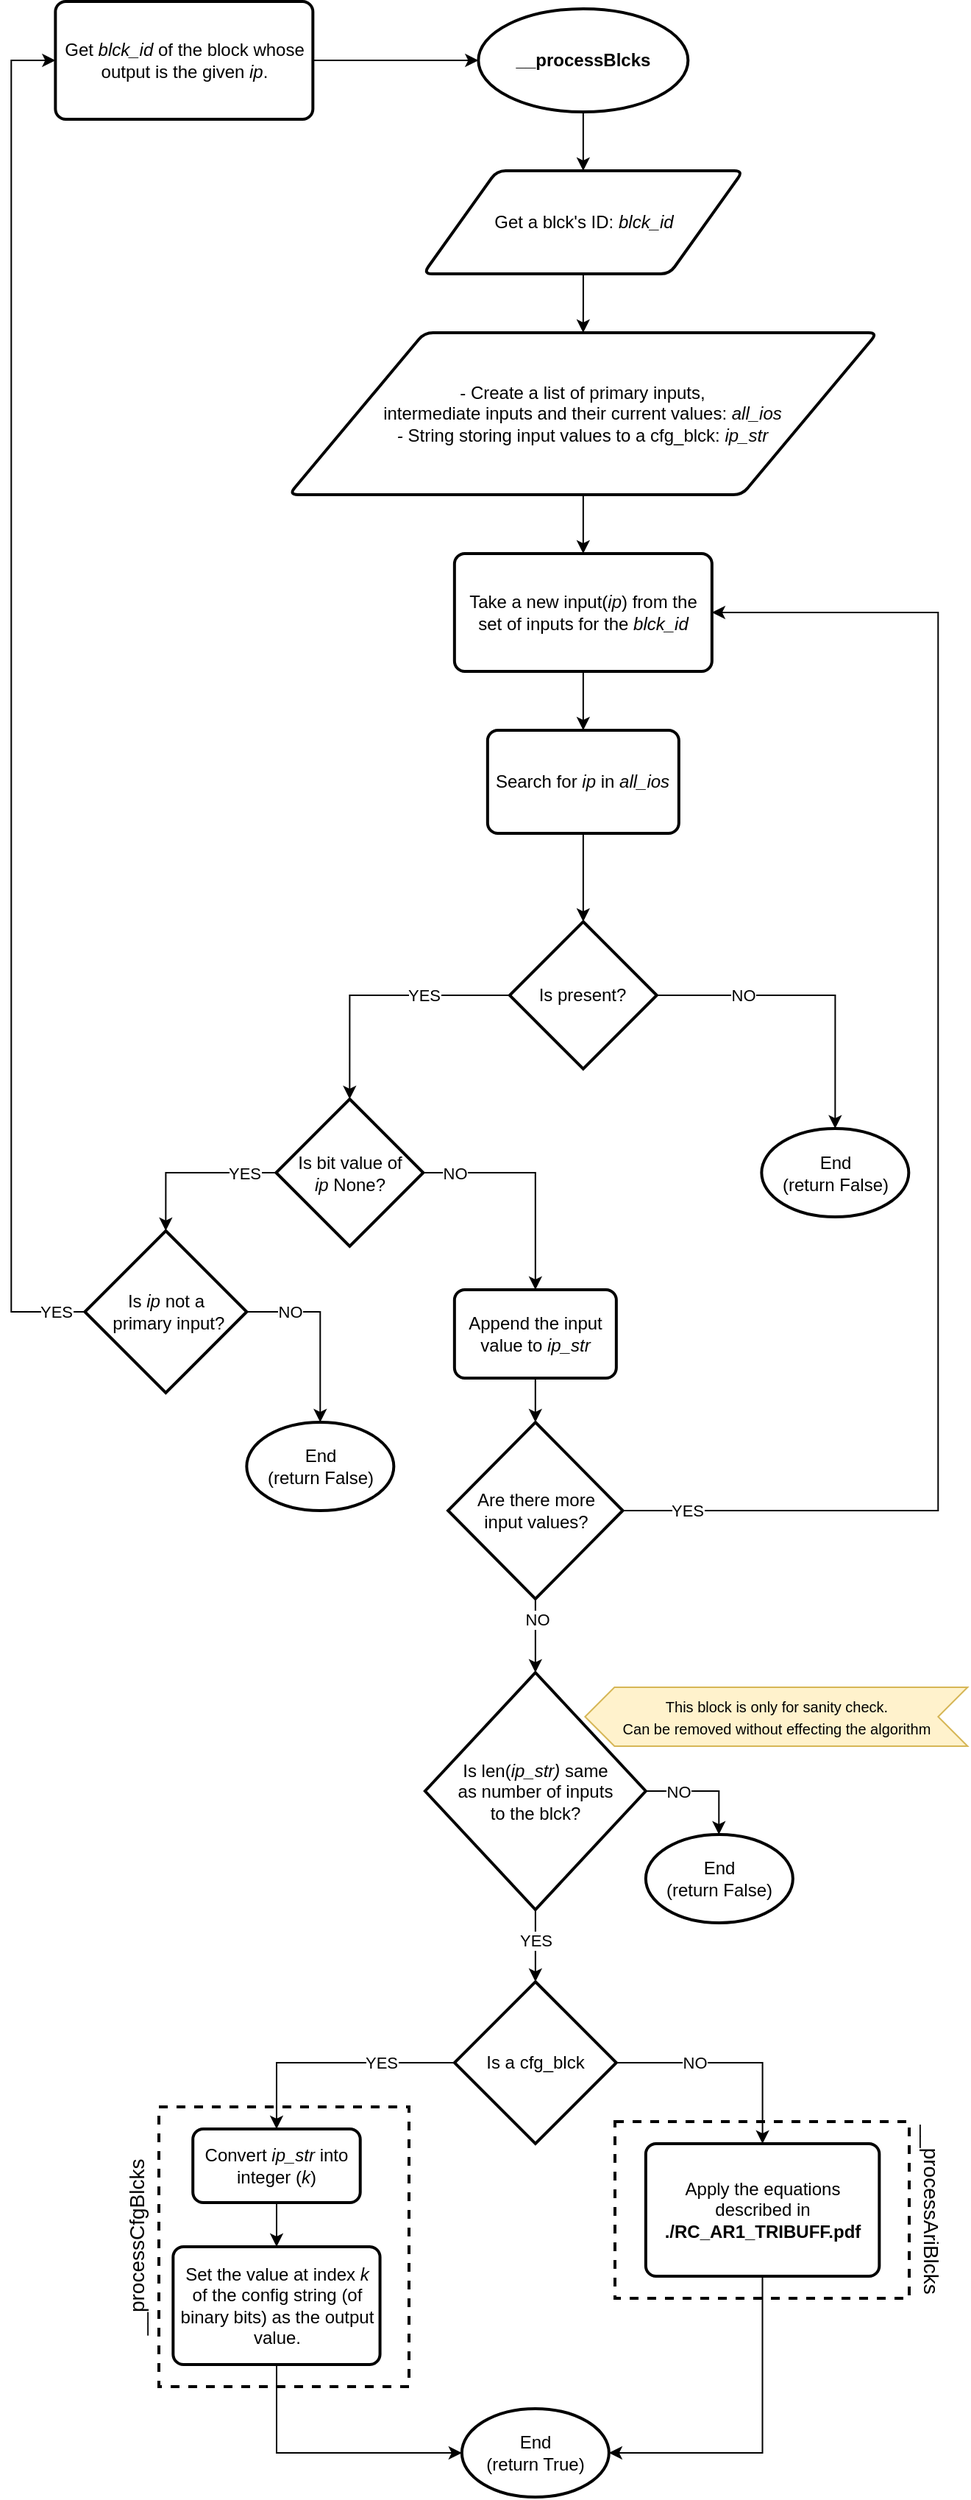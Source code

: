 <mxfile version="14.4.7" type="device"><diagram id="PqffA4sHs39sy18zd0r5" name="Page-1"><mxGraphModel dx="916" dy="620" grid="1" gridSize="10" guides="1" tooltips="1" connect="1" arrows="1" fold="1" page="1" pageScale="1" pageWidth="1654" pageHeight="2336" math="0" shadow="0"><root><mxCell id="0"/><mxCell id="1" parent="0"/><mxCell id="kqHenu5LOFP90WacF13M-14" value="" style="rounded=0;whiteSpace=wrap;html=1;fillColor=none;dashed=1;strokeWidth=2;" vertex="1" parent="1"><mxGeometry x="570" y="1720" width="170" height="190" as="geometry"/></mxCell><mxCell id="EL5KBVJsYDFG2hEvHR7j-25" value="" style="edgeStyle=orthogonalEdgeStyle;rounded=0;orthogonalLoop=1;jettySize=auto;html=1;" parent="1" source="EL5KBVJsYDFG2hEvHR7j-1" target="EL5KBVJsYDFG2hEvHR7j-21" edge="1"><mxGeometry relative="1" as="geometry"/></mxCell><mxCell id="EL5KBVJsYDFG2hEvHR7j-1" value="&lt;b&gt;__processBlcks&lt;/b&gt;" style="strokeWidth=2;html=1;shape=mxgraph.flowchart.start_1;whiteSpace=wrap;" parent="1" vertex="1"><mxGeometry x="787.17" y="295" width="142.5" height="70" as="geometry"/></mxCell><mxCell id="EL5KBVJsYDFG2hEvHR7j-28" value="" style="edgeStyle=orthogonalEdgeStyle;rounded=0;orthogonalLoop=1;jettySize=auto;html=1;" parent="1" source="EL5KBVJsYDFG2hEvHR7j-3" target="EL5KBVJsYDFG2hEvHR7j-6" edge="1"><mxGeometry relative="1" as="geometry"/></mxCell><mxCell id="EL5KBVJsYDFG2hEvHR7j-3" value="Take a new input(&lt;i&gt;ip&lt;/i&gt;) from the set of inputs for the &lt;i&gt;blck_id&lt;/i&gt;" style="rounded=1;whiteSpace=wrap;html=1;absoluteArcSize=1;arcSize=14;strokeWidth=2;" parent="1" vertex="1"><mxGeometry x="770.92" y="665" width="175" height="80" as="geometry"/></mxCell><mxCell id="EL5KBVJsYDFG2hEvHR7j-29" value="" style="edgeStyle=orthogonalEdgeStyle;rounded=0;orthogonalLoop=1;jettySize=auto;html=1;" parent="1" source="EL5KBVJsYDFG2hEvHR7j-6" target="EL5KBVJsYDFG2hEvHR7j-7" edge="1"><mxGeometry relative="1" as="geometry"/></mxCell><mxCell id="EL5KBVJsYDFG2hEvHR7j-6" value="Search for &lt;i&gt;ip&lt;/i&gt;&amp;nbsp;in &lt;i&gt;all_ios&lt;/i&gt;" style="rounded=1;whiteSpace=wrap;html=1;absoluteArcSize=1;arcSize=14;strokeWidth=2;" parent="1" vertex="1"><mxGeometry x="793.42" y="785" width="130" height="70" as="geometry"/></mxCell><mxCell id="EL5KBVJsYDFG2hEvHR7j-12" style="edgeStyle=orthogonalEdgeStyle;rounded=0;orthogonalLoop=1;jettySize=auto;html=1;entryX=0.5;entryY=0;entryDx=0;entryDy=0;entryPerimeter=0;" parent="1" source="EL5KBVJsYDFG2hEvHR7j-7" target="EL5KBVJsYDFG2hEvHR7j-31" edge="1"><mxGeometry relative="1" as="geometry"/></mxCell><mxCell id="EL5KBVJsYDFG2hEvHR7j-13" value="YES" style="edgeLabel;html=1;align=center;verticalAlign=middle;resizable=0;points=[];" parent="EL5KBVJsYDFG2hEvHR7j-12" vertex="1" connectable="0"><mxGeometry x="-0.317" y="-2" relative="1" as="geometry"><mxPoint x="2.43" y="2" as="offset"/></mxGeometry></mxCell><mxCell id="EL5KBVJsYDFG2hEvHR7j-17" style="edgeStyle=orthogonalEdgeStyle;rounded=0;orthogonalLoop=1;jettySize=auto;html=1;entryX=0.5;entryY=0;entryDx=0;entryDy=0;entryPerimeter=0;" parent="1" source="EL5KBVJsYDFG2hEvHR7j-7" target="EL5KBVJsYDFG2hEvHR7j-42" edge="1"><mxGeometry relative="1" as="geometry"><mxPoint x="1089.67" y="955" as="targetPoint"/></mxGeometry></mxCell><mxCell id="EL5KBVJsYDFG2hEvHR7j-18" value="NO" style="edgeLabel;html=1;align=center;verticalAlign=middle;resizable=0;points=[];" parent="EL5KBVJsYDFG2hEvHR7j-17" vertex="1" connectable="0"><mxGeometry x="-0.349" y="-1" relative="1" as="geometry"><mxPoint x="-10.66" y="-1" as="offset"/></mxGeometry></mxCell><mxCell id="EL5KBVJsYDFG2hEvHR7j-7" value="Is present?" style="strokeWidth=2;html=1;shape=mxgraph.flowchart.decision;whiteSpace=wrap;" parent="1" vertex="1"><mxGeometry x="808.42" y="915" width="100" height="100" as="geometry"/></mxCell><mxCell id="EL5KBVJsYDFG2hEvHR7j-27" value="" style="edgeStyle=orthogonalEdgeStyle;rounded=0;orthogonalLoop=1;jettySize=auto;html=1;" parent="1" source="EL5KBVJsYDFG2hEvHR7j-9" target="EL5KBVJsYDFG2hEvHR7j-3" edge="1"><mxGeometry relative="1" as="geometry"/></mxCell><mxCell id="EL5KBVJsYDFG2hEvHR7j-9" value="&lt;span&gt;- Create a list of primary inputs,&lt;br&gt;intermediate inputs and their current values:&amp;nbsp;&lt;/span&gt;&lt;i&gt;all_ios&lt;br&gt;- &lt;/i&gt;String storing input values to a cfg_blck: &lt;i&gt;ip_str&lt;/i&gt;" style="shape=parallelogram;html=1;strokeWidth=2;perimeter=parallelogramPerimeter;whiteSpace=wrap;rounded=1;arcSize=12;size=0.23;align=center;" parent="1" vertex="1"><mxGeometry x="658.42" y="515" width="400" height="110" as="geometry"/></mxCell><mxCell id="EL5KBVJsYDFG2hEvHR7j-45" value="" style="edgeStyle=orthogonalEdgeStyle;rounded=0;orthogonalLoop=1;jettySize=auto;html=1;" parent="1" source="EL5KBVJsYDFG2hEvHR7j-10" target="EL5KBVJsYDFG2hEvHR7j-44" edge="1"><mxGeometry relative="1" as="geometry"/></mxCell><mxCell id="EL5KBVJsYDFG2hEvHR7j-10" value="Append the input value to &lt;i&gt;ip_str&lt;/i&gt;" style="rounded=1;whiteSpace=wrap;html=1;absoluteArcSize=1;arcSize=14;strokeWidth=2;" parent="1" vertex="1"><mxGeometry x="770.92" y="1165" width="110" height="60" as="geometry"/></mxCell><mxCell id="EL5KBVJsYDFG2hEvHR7j-38" style="edgeStyle=orthogonalEdgeStyle;rounded=0;orthogonalLoop=1;jettySize=auto;html=1;entryX=0.5;entryY=0;entryDx=0;entryDy=0;entryPerimeter=0;" parent="1" source="EL5KBVJsYDFG2hEvHR7j-14" target="EL5KBVJsYDFG2hEvHR7j-15" edge="1"><mxGeometry relative="1" as="geometry"><Array as="points"><mxPoint x="679.67" y="1180"/><mxPoint x="679.67" y="1255"/></Array></mxGeometry></mxCell><mxCell id="EL5KBVJsYDFG2hEvHR7j-39" value="NO" style="edgeLabel;html=1;align=center;verticalAlign=middle;resizable=0;points=[];" parent="EL5KBVJsYDFG2hEvHR7j-38" vertex="1" connectable="0"><mxGeometry x="-0.259" y="-1" relative="1" as="geometry"><mxPoint x="-17.13" y="-0.94" as="offset"/></mxGeometry></mxCell><mxCell id="EL5KBVJsYDFG2hEvHR7j-14" value="Is &lt;i&gt;ip&lt;/i&gt;&amp;nbsp;not a&lt;br&gt;&amp;nbsp;primary input?" style="strokeWidth=2;html=1;shape=mxgraph.flowchart.decision;whiteSpace=wrap;" parent="1" vertex="1"><mxGeometry x="519.67" y="1125" width="110" height="110" as="geometry"/></mxCell><mxCell id="EL5KBVJsYDFG2hEvHR7j-15" value="End&lt;br&gt;(return False)" style="strokeWidth=2;html=1;shape=mxgraph.flowchart.start_1;whiteSpace=wrap;" parent="1" vertex="1"><mxGeometry x="629.67" y="1255" width="100" height="60" as="geometry"/></mxCell><mxCell id="EL5KBVJsYDFG2hEvHR7j-26" value="" style="edgeStyle=orthogonalEdgeStyle;rounded=0;orthogonalLoop=1;jettySize=auto;html=1;" parent="1" source="EL5KBVJsYDFG2hEvHR7j-21" target="EL5KBVJsYDFG2hEvHR7j-9" edge="1"><mxGeometry relative="1" as="geometry"/></mxCell><mxCell id="EL5KBVJsYDFG2hEvHR7j-21" value="Get a blck's ID: &lt;i&gt;blck_id&lt;/i&gt;" style="shape=parallelogram;html=1;strokeWidth=2;perimeter=parallelogramPerimeter;whiteSpace=wrap;rounded=1;arcSize=12;size=0.23;" parent="1" vertex="1"><mxGeometry x="749.67" y="405" width="217.5" height="70" as="geometry"/></mxCell><mxCell id="EL5KBVJsYDFG2hEvHR7j-33" style="edgeStyle=orthogonalEdgeStyle;rounded=0;orthogonalLoop=1;jettySize=auto;html=1;exitX=0;exitY=0.5;exitDx=0;exitDy=0;exitPerimeter=0;entryX=0.5;entryY=0;entryDx=0;entryDy=0;entryPerimeter=0;" parent="1" source="EL5KBVJsYDFG2hEvHR7j-31" target="EL5KBVJsYDFG2hEvHR7j-14" edge="1"><mxGeometry relative="1" as="geometry"><mxPoint x="569.67" y="1135" as="targetPoint"/><Array as="points"><mxPoint x="574.67" y="1085"/></Array></mxGeometry></mxCell><mxCell id="EL5KBVJsYDFG2hEvHR7j-34" value="YES" style="edgeLabel;html=1;align=center;verticalAlign=middle;resizable=0;points=[];" parent="EL5KBVJsYDFG2hEvHR7j-33" vertex="1" connectable="0"><mxGeometry x="-0.301" y="-1" relative="1" as="geometry"><mxPoint x="17.65" y="1.02" as="offset"/></mxGeometry></mxCell><mxCell id="EL5KBVJsYDFG2hEvHR7j-35" style="edgeStyle=orthogonalEdgeStyle;rounded=0;orthogonalLoop=1;jettySize=auto;html=1;entryX=0.5;entryY=0;entryDx=0;entryDy=0;" parent="1" source="EL5KBVJsYDFG2hEvHR7j-31" target="EL5KBVJsYDFG2hEvHR7j-10" edge="1"><mxGeometry relative="1" as="geometry"><mxPoint x="839.67" y="1085" as="targetPoint"/><Array as="points"><mxPoint x="825.67" y="1085"/></Array></mxGeometry></mxCell><mxCell id="EL5KBVJsYDFG2hEvHR7j-36" value="NO" style="edgeLabel;html=1;align=center;verticalAlign=middle;resizable=0;points=[];" parent="EL5KBVJsYDFG2hEvHR7j-35" vertex="1" connectable="0"><mxGeometry x="-0.1" y="-2" relative="1" as="geometry"><mxPoint x="-49.34" y="-1.97" as="offset"/></mxGeometry></mxCell><mxCell id="EL5KBVJsYDFG2hEvHR7j-31" value="Is bit value of &lt;i&gt;ip&lt;/i&gt;&amp;nbsp;None?" style="strokeWidth=2;html=1;shape=mxgraph.flowchart.decision;whiteSpace=wrap;" parent="1" vertex="1"><mxGeometry x="649.67" y="1035.5" width="100" height="100" as="geometry"/></mxCell><mxCell id="EL5KBVJsYDFG2hEvHR7j-42" value="End&lt;br&gt;(return False)" style="strokeWidth=2;html=1;shape=mxgraph.flowchart.start_1;whiteSpace=wrap;" parent="1" vertex="1"><mxGeometry x="979.67" y="1055.5" width="100" height="60" as="geometry"/></mxCell><mxCell id="EL5KBVJsYDFG2hEvHR7j-53" value="" style="edgeStyle=orthogonalEdgeStyle;rounded=0;orthogonalLoop=1;jettySize=auto;html=1;entryX=0.5;entryY=0;entryDx=0;entryDy=0;entryPerimeter=0;" parent="1" source="EL5KBVJsYDFG2hEvHR7j-43" target="kqHenu5LOFP90WacF13M-7" edge="1"><mxGeometry relative="1" as="geometry"><mxPoint x="825.67" y="1635" as="targetPoint"/></mxGeometry></mxCell><mxCell id="EL5KBVJsYDFG2hEvHR7j-54" value="YES" style="edgeLabel;html=1;align=center;verticalAlign=middle;resizable=0;points=[];" parent="EL5KBVJsYDFG2hEvHR7j-53" vertex="1" connectable="0"><mxGeometry x="-0.137" relative="1" as="geometry"><mxPoint as="offset"/></mxGeometry></mxCell><mxCell id="EL5KBVJsYDFG2hEvHR7j-56" style="edgeStyle=orthogonalEdgeStyle;rounded=0;orthogonalLoop=1;jettySize=auto;html=1;" parent="1" source="EL5KBVJsYDFG2hEvHR7j-43" target="EL5KBVJsYDFG2hEvHR7j-55" edge="1"><mxGeometry relative="1" as="geometry"><Array as="points"><mxPoint x="950.67" y="1506"/></Array></mxGeometry></mxCell><mxCell id="EL5KBVJsYDFG2hEvHR7j-57" value="NO" style="edgeLabel;html=1;align=center;verticalAlign=middle;resizable=0;points=[];" parent="EL5KBVJsYDFG2hEvHR7j-56" vertex="1" connectable="0"><mxGeometry x="-0.452" relative="1" as="geometry"><mxPoint as="offset"/></mxGeometry></mxCell><mxCell id="EL5KBVJsYDFG2hEvHR7j-43" value="Is len(&lt;i&gt;ip_str) &lt;/i&gt;same &lt;br&gt;as number of inputs &lt;br&gt;to the blck?" style="strokeWidth=2;html=1;shape=mxgraph.flowchart.decision;whiteSpace=wrap;" parent="1" vertex="1"><mxGeometry x="750.93" y="1425" width="150" height="161" as="geometry"/></mxCell><mxCell id="EL5KBVJsYDFG2hEvHR7j-46" style="edgeStyle=orthogonalEdgeStyle;rounded=0;orthogonalLoop=1;jettySize=auto;html=1;entryX=1;entryY=0.5;entryDx=0;entryDy=0;" parent="1" source="EL5KBVJsYDFG2hEvHR7j-44" target="EL5KBVJsYDFG2hEvHR7j-3" edge="1"><mxGeometry relative="1" as="geometry"><Array as="points"><mxPoint x="1099.67" y="1315"/><mxPoint x="1099.67" y="705"/></Array></mxGeometry></mxCell><mxCell id="EL5KBVJsYDFG2hEvHR7j-47" value="YES" style="edgeLabel;html=1;align=center;verticalAlign=middle;resizable=0;points=[];" parent="EL5KBVJsYDFG2hEvHR7j-46" vertex="1" connectable="0"><mxGeometry x="-0.884" y="-2" relative="1" as="geometry"><mxPoint x="-12.63" y="-2" as="offset"/></mxGeometry></mxCell><mxCell id="EL5KBVJsYDFG2hEvHR7j-48" value="" style="edgeStyle=orthogonalEdgeStyle;rounded=0;orthogonalLoop=1;jettySize=auto;html=1;" parent="1" source="EL5KBVJsYDFG2hEvHR7j-44" target="EL5KBVJsYDFG2hEvHR7j-43" edge="1"><mxGeometry relative="1" as="geometry"/></mxCell><mxCell id="EL5KBVJsYDFG2hEvHR7j-49" value="NO" style="edgeLabel;html=1;align=center;verticalAlign=middle;resizable=0;points=[];" parent="EL5KBVJsYDFG2hEvHR7j-48" vertex="1" connectable="0"><mxGeometry x="-0.44" y="1" relative="1" as="geometry"><mxPoint as="offset"/></mxGeometry></mxCell><mxCell id="EL5KBVJsYDFG2hEvHR7j-44" value="Are there more&lt;br&gt;input values?" style="strokeWidth=2;html=1;shape=mxgraph.flowchart.decision;whiteSpace=wrap;" parent="1" vertex="1"><mxGeometry x="766.55" y="1255" width="118.75" height="120" as="geometry"/></mxCell><mxCell id="EL5KBVJsYDFG2hEvHR7j-51" value="&lt;span style=&quot;font-size: 10px&quot;&gt;This block is only for sanity check.&lt;/span&gt;&lt;br style=&quot;font-size: 10px&quot;&gt;&lt;span style=&quot;font-size: 10px&quot;&gt;Can be removed without effecting the algorithm&lt;/span&gt;" style="shape=step;perimeter=stepPerimeter;whiteSpace=wrap;html=1;fixedSize=1;size=20;flipV=1;flipH=1;fillColor=#fff2cc;strokeColor=#d6b656;" parent="1" vertex="1"><mxGeometry x="859.67" y="1435" width="260" height="40" as="geometry"/></mxCell><mxCell id="EL5KBVJsYDFG2hEvHR7j-55" value="End&lt;br&gt;(return False)" style="strokeWidth=2;html=1;shape=mxgraph.flowchart.start_1;whiteSpace=wrap;" parent="1" vertex="1"><mxGeometry x="900.93" y="1535" width="100" height="60" as="geometry"/></mxCell><mxCell id="EL5KBVJsYDFG2hEvHR7j-61" value="" style="edgeStyle=orthogonalEdgeStyle;rounded=0;orthogonalLoop=1;jettySize=auto;html=1;" parent="1" source="EL5KBVJsYDFG2hEvHR7j-58" target="EL5KBVJsYDFG2hEvHR7j-59" edge="1"><mxGeometry relative="1" as="geometry"/></mxCell><mxCell id="EL5KBVJsYDFG2hEvHR7j-58" value="Convert &lt;i&gt;ip_str&lt;/i&gt;&amp;nbsp;into integer (&lt;i&gt;k&lt;/i&gt;)" style="rounded=1;whiteSpace=wrap;html=1;absoluteArcSize=1;arcSize=14;strokeWidth=2;" parent="1" vertex="1"><mxGeometry x="593.11" y="1735" width="113.75" height="50" as="geometry"/></mxCell><mxCell id="EL5KBVJsYDFG2hEvHR7j-62" value="" style="edgeStyle=orthogonalEdgeStyle;rounded=0;orthogonalLoop=1;jettySize=auto;html=1;" parent="1" source="EL5KBVJsYDFG2hEvHR7j-59" target="EL5KBVJsYDFG2hEvHR7j-60" edge="1"><mxGeometry relative="1" as="geometry"><Array as="points"><mxPoint x="649.67" y="1955"/></Array></mxGeometry></mxCell><mxCell id="EL5KBVJsYDFG2hEvHR7j-59" value="Set the value at index &lt;i&gt;k&lt;br&gt;&lt;/i&gt;of the config string (of&lt;br&gt;binary bits) as the output value." style="rounded=1;whiteSpace=wrap;html=1;absoluteArcSize=1;arcSize=14;strokeWidth=2;" parent="1" vertex="1"><mxGeometry x="579.67" y="1815" width="140.62" height="80" as="geometry"/></mxCell><mxCell id="EL5KBVJsYDFG2hEvHR7j-60" value="End&lt;br&gt;(return True)" style="strokeWidth=2;html=1;shape=mxgraph.flowchart.start_1;whiteSpace=wrap;" parent="1" vertex="1"><mxGeometry x="775.92" y="1925" width="100" height="60" as="geometry"/></mxCell><mxCell id="kqHenu5LOFP90WacF13M-5" style="edgeStyle=orthogonalEdgeStyle;rounded=0;orthogonalLoop=1;jettySize=auto;html=1;entryX=0;entryY=0.5;entryDx=0;entryDy=0;entryPerimeter=0;" edge="1" parent="1" source="kqHenu5LOFP90WacF13M-2" target="EL5KBVJsYDFG2hEvHR7j-1"><mxGeometry relative="1" as="geometry"/></mxCell><mxCell id="kqHenu5LOFP90WacF13M-2" value="Get&amp;nbsp;&lt;i&gt;blck_id &lt;/i&gt;of the block whose output is the given &lt;i&gt;ip&lt;/i&gt;." style="rounded=1;whiteSpace=wrap;html=1;absoluteArcSize=1;arcSize=14;strokeWidth=2;" vertex="1" parent="1"><mxGeometry x="499.67" y="290" width="175" height="80" as="geometry"/></mxCell><mxCell id="kqHenu5LOFP90WacF13M-3" style="edgeStyle=orthogonalEdgeStyle;rounded=0;orthogonalLoop=1;jettySize=auto;html=1;entryX=0;entryY=0.5;entryDx=0;entryDy=0;entryPerimeter=0;exitX=0;exitY=0.5;exitDx=0;exitDy=0;exitPerimeter=0;" edge="1" parent="1" source="EL5KBVJsYDFG2hEvHR7j-14" target="kqHenu5LOFP90WacF13M-2"><mxGeometry relative="1" as="geometry"><Array as="points"><mxPoint x="469.67" y="1180"/></Array><mxPoint x="519.67" y="1180" as="sourcePoint"/><mxPoint x="787.17" y="330" as="targetPoint"/></mxGeometry></mxCell><mxCell id="kqHenu5LOFP90WacF13M-4" value="YES" style="edgeLabel;html=1;align=center;verticalAlign=middle;resizable=0;points=[];" vertex="1" connectable="0" parent="kqHenu5LOFP90WacF13M-3"><mxGeometry x="-0.938" y="2" relative="1" as="geometry"><mxPoint x="9.0" y="-2" as="offset"/></mxGeometry></mxCell><mxCell id="kqHenu5LOFP90WacF13M-8" style="edgeStyle=orthogonalEdgeStyle;rounded=0;orthogonalLoop=1;jettySize=auto;html=1;entryX=0.5;entryY=0;entryDx=0;entryDy=0;" edge="1" parent="1" source="kqHenu5LOFP90WacF13M-7" target="EL5KBVJsYDFG2hEvHR7j-58"><mxGeometry relative="1" as="geometry"/></mxCell><mxCell id="kqHenu5LOFP90WacF13M-9" value="YES" style="edgeLabel;html=1;align=center;verticalAlign=middle;resizable=0;points=[];" vertex="1" connectable="0" parent="kqHenu5LOFP90WacF13M-8"><mxGeometry x="-0.483" y="-1" relative="1" as="geometry"><mxPoint x="-7.64" y="1" as="offset"/></mxGeometry></mxCell><mxCell id="kqHenu5LOFP90WacF13M-11" style="edgeStyle=orthogonalEdgeStyle;rounded=0;orthogonalLoop=1;jettySize=auto;html=1;entryX=0.5;entryY=0;entryDx=0;entryDy=0;" edge="1" parent="1" source="kqHenu5LOFP90WacF13M-7" target="kqHenu5LOFP90WacF13M-10"><mxGeometry relative="1" as="geometry"/></mxCell><mxCell id="kqHenu5LOFP90WacF13M-12" value="NO" style="edgeLabel;html=1;align=center;verticalAlign=middle;resizable=0;points=[];" vertex="1" connectable="0" parent="kqHenu5LOFP90WacF13M-11"><mxGeometry x="-0.148" y="-1" relative="1" as="geometry"><mxPoint x="-13.51" y="-1" as="offset"/></mxGeometry></mxCell><mxCell id="kqHenu5LOFP90WacF13M-7" value="Is a cfg_blck" style="strokeWidth=2;html=1;shape=mxgraph.flowchart.decision;whiteSpace=wrap;" vertex="1" parent="1"><mxGeometry x="770.93" y="1635" width="110" height="110" as="geometry"/></mxCell><mxCell id="kqHenu5LOFP90WacF13M-13" style="edgeStyle=orthogonalEdgeStyle;rounded=0;orthogonalLoop=1;jettySize=auto;html=1;entryX=1;entryY=0.5;entryDx=0;entryDy=0;entryPerimeter=0;" edge="1" parent="1" source="kqHenu5LOFP90WacF13M-10" target="EL5KBVJsYDFG2hEvHR7j-60"><mxGeometry relative="1" as="geometry"><Array as="points"><mxPoint x="980.67" y="1955"/></Array></mxGeometry></mxCell><mxCell id="kqHenu5LOFP90WacF13M-10" value="Apply the equations described in &lt;b&gt;./RC_AR1_TRIBUFF.pdf&lt;/b&gt;" style="rounded=1;whiteSpace=wrap;html=1;absoluteArcSize=1;arcSize=14;strokeWidth=2;" vertex="1" parent="1"><mxGeometry x="900.93" y="1745" width="158.74" height="90" as="geometry"/></mxCell><mxCell id="kqHenu5LOFP90WacF13M-15" value="" style="rounded=0;whiteSpace=wrap;html=1;fillColor=none;dashed=1;strokeWidth=2;" vertex="1" parent="1"><mxGeometry x="880" y="1730" width="200" height="120" as="geometry"/></mxCell><mxCell id="kqHenu5LOFP90WacF13M-16" value="&lt;font style=&quot;font-size: 14px&quot;&gt;__processCfgBlcks&lt;/font&gt;" style="text;html=1;strokeColor=none;fillColor=none;align=center;verticalAlign=middle;whiteSpace=wrap;rounded=0;dashed=1;rotation=-90;" vertex="1" parent="1"><mxGeometry x="490.0" y="1805" width="130.33" height="20" as="geometry"/></mxCell><mxCell id="kqHenu5LOFP90WacF13M-17" value="&lt;font style=&quot;font-size: 14px&quot;&gt;__processAriBlcks&lt;/font&gt;" style="text;html=1;strokeColor=none;fillColor=none;align=center;verticalAlign=middle;whiteSpace=wrap;rounded=0;dashed=1;rotation=90;" vertex="1" parent="1"><mxGeometry x="1030" y="1780" width="130.33" height="20" as="geometry"/></mxCell></root></mxGraphModel></diagram></mxfile>